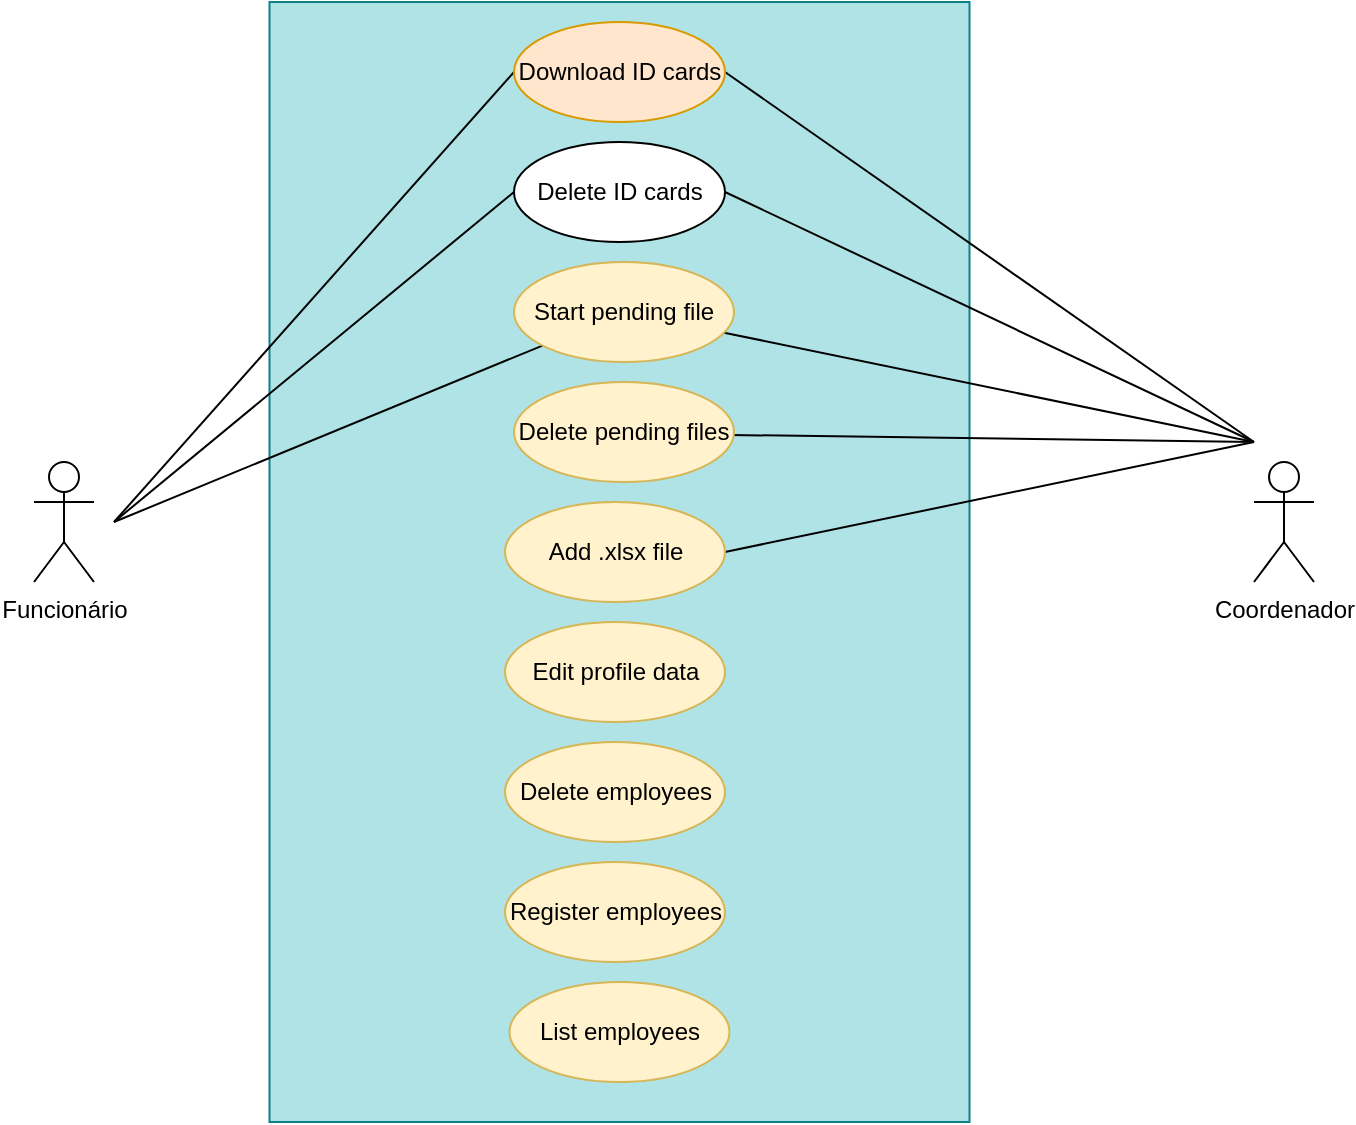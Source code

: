 <mxfile version="24.8.6">
  <diagram name="Página-1" id="IOQ1_OVzAeelWXb7oPAC">
    <mxGraphModel dx="1059" dy="560" grid="1" gridSize="10" guides="1" tooltips="1" connect="1" arrows="1" fold="1" page="1" pageScale="1" pageWidth="827" pageHeight="1169" math="0" shadow="0">
      <root>
        <mxCell id="0" />
        <mxCell id="1" parent="0" />
        <mxCell id="jc9jut94SvTGxRuUxwQM-23" value="" style="rounded=0;whiteSpace=wrap;html=1;fillColor=#b0e3e6;strokeColor=#0e8088;" vertex="1" parent="1">
          <mxGeometry x="787.75" y="560" width="350" height="560" as="geometry" />
        </mxCell>
        <mxCell id="jc9jut94SvTGxRuUxwQM-5" style="rounded=0;orthogonalLoop=1;jettySize=auto;html=1;endArrow=none;endFill=0;movable=1;resizable=1;rotatable=1;deletable=1;editable=1;locked=0;connectable=1;entryX=0;entryY=0.5;entryDx=0;entryDy=0;" edge="1" parent="1" target="jc9jut94SvTGxRuUxwQM-15">
          <mxGeometry relative="1" as="geometry">
            <mxPoint x="710" y="820" as="sourcePoint" />
          </mxGeometry>
        </mxCell>
        <mxCell id="jc9jut94SvTGxRuUxwQM-25" style="rounded=0;orthogonalLoop=1;jettySize=auto;html=1;entryX=0;entryY=0.5;entryDx=0;entryDy=0;endArrow=none;endFill=0;" edge="1" parent="1" target="jc9jut94SvTGxRuUxwQM-21">
          <mxGeometry relative="1" as="geometry">
            <mxPoint x="710" y="820" as="sourcePoint" />
          </mxGeometry>
        </mxCell>
        <mxCell id="jc9jut94SvTGxRuUxwQM-6" value="Funcionário" style="shape=umlActor;verticalLabelPosition=bottom;verticalAlign=top;html=1;outlineConnect=0;movable=1;resizable=1;rotatable=1;deletable=1;editable=1;locked=0;connectable=1;container=0;" vertex="1" parent="1">
          <mxGeometry x="670" y="790" width="30" height="60" as="geometry" />
        </mxCell>
        <mxCell id="jc9jut94SvTGxRuUxwQM-7" style="rounded=0;orthogonalLoop=1;jettySize=auto;html=1;entryX=1;entryY=0.5;entryDx=0;entryDy=0;fillColor=#f8cecc;strokeColor=#000000;endArrow=none;endFill=0;movable=1;resizable=1;rotatable=1;deletable=1;editable=1;locked=0;connectable=1;" edge="1" parent="1" target="jc9jut94SvTGxRuUxwQM-12">
          <mxGeometry relative="1" as="geometry">
            <mxPoint x="1280" y="780" as="sourcePoint" />
          </mxGeometry>
        </mxCell>
        <mxCell id="jc9jut94SvTGxRuUxwQM-8" style="rounded=0;orthogonalLoop=1;jettySize=auto;html=1;endArrow=none;endFill=0;movable=1;resizable=1;rotatable=1;deletable=1;editable=1;locked=0;connectable=1;" edge="1" parent="1" target="jc9jut94SvTGxRuUxwQM-13">
          <mxGeometry relative="1" as="geometry">
            <mxPoint x="1280" y="780" as="sourcePoint" />
          </mxGeometry>
        </mxCell>
        <mxCell id="jc9jut94SvTGxRuUxwQM-9" style="rounded=0;orthogonalLoop=1;jettySize=auto;html=1;entryX=0;entryY=0.5;entryDx=0;entryDy=0;endArrow=none;endFill=0;movable=1;resizable=1;rotatable=1;deletable=1;editable=1;locked=0;connectable=1;" edge="1" parent="1" target="jc9jut94SvTGxRuUxwQM-14">
          <mxGeometry relative="1" as="geometry">
            <mxPoint x="1280" y="780" as="sourcePoint" />
          </mxGeometry>
        </mxCell>
        <mxCell id="jc9jut94SvTGxRuUxwQM-10" style="rounded=0;orthogonalLoop=1;jettySize=auto;html=1;entryX=1;entryY=0.5;entryDx=0;entryDy=0;endArrow=none;endFill=0;movable=1;resizable=1;rotatable=1;deletable=1;editable=1;locked=0;connectable=1;" edge="1" parent="1" target="jc9jut94SvTGxRuUxwQM-15">
          <mxGeometry relative="1" as="geometry">
            <mxPoint x="1280" y="780" as="sourcePoint" />
          </mxGeometry>
        </mxCell>
        <mxCell id="jc9jut94SvTGxRuUxwQM-26" style="rounded=0;orthogonalLoop=1;jettySize=auto;html=1;entryX=1;entryY=0.5;entryDx=0;entryDy=0;endArrow=none;endFill=0;" edge="1" parent="1" target="jc9jut94SvTGxRuUxwQM-21">
          <mxGeometry relative="1" as="geometry">
            <mxPoint x="1280" y="780" as="sourcePoint" />
          </mxGeometry>
        </mxCell>
        <mxCell id="jc9jut94SvTGxRuUxwQM-11" value="Coordenador" style="shape=umlActor;verticalLabelPosition=bottom;verticalAlign=top;html=1;outlineConnect=0;movable=1;resizable=1;rotatable=1;deletable=1;editable=1;locked=0;connectable=1;container=0;" vertex="1" parent="1">
          <mxGeometry x="1280" y="790" width="30" height="60" as="geometry" />
        </mxCell>
        <mxCell id="jc9jut94SvTGxRuUxwQM-12" value="Add .xlsx file" style="ellipse;whiteSpace=wrap;html=1;fillColor=#fff2cc;strokeColor=#d6b656;movable=1;resizable=1;rotatable=1;deletable=1;editable=1;locked=0;connectable=1;container=0;" vertex="1" parent="1">
          <mxGeometry x="905.5" y="810" width="110" height="50" as="geometry" />
        </mxCell>
        <mxCell id="jc9jut94SvTGxRuUxwQM-27" style="rounded=0;orthogonalLoop=1;jettySize=auto;html=1;endArrow=none;endFill=0;" edge="1" parent="1" source="jc9jut94SvTGxRuUxwQM-13">
          <mxGeometry relative="1" as="geometry">
            <mxPoint x="710" y="820" as="targetPoint" />
          </mxGeometry>
        </mxCell>
        <mxCell id="jc9jut94SvTGxRuUxwQM-13" value="Start pending file" style="ellipse;whiteSpace=wrap;html=1;fillColor=#fff2cc;strokeColor=#d6b656;movable=1;resizable=1;rotatable=1;deletable=1;editable=1;locked=0;connectable=1;container=0;" vertex="1" parent="1">
          <mxGeometry x="910" y="690" width="110" height="50" as="geometry" />
        </mxCell>
        <mxCell id="jc9jut94SvTGxRuUxwQM-14" value="Delete pending files" style="ellipse;whiteSpace=wrap;html=1;fillColor=#fff2cc;strokeColor=#d6b656;movable=1;resizable=1;rotatable=1;deletable=1;editable=1;locked=0;connectable=1;container=0;" vertex="1" parent="1">
          <mxGeometry x="910" y="750" width="110" height="50" as="geometry" />
        </mxCell>
        <mxCell id="jc9jut94SvTGxRuUxwQM-15" value="Download ID cards" style="ellipse;whiteSpace=wrap;html=1;fillColor=#ffe6cc;strokeColor=#d79b00;movable=1;resizable=1;rotatable=1;deletable=1;editable=1;locked=0;connectable=1;container=0;" vertex="1" parent="1">
          <mxGeometry x="910" y="570" width="105.5" height="50" as="geometry" />
        </mxCell>
        <mxCell id="jc9jut94SvTGxRuUxwQM-21" value="Delete ID cards" style="ellipse;whiteSpace=wrap;html=1;movable=1;resizable=1;rotatable=1;deletable=1;editable=1;locked=0;connectable=1;container=0;" vertex="1" parent="1">
          <mxGeometry x="910" y="630" width="105.5" height="50" as="geometry" />
        </mxCell>
        <mxCell id="jc9jut94SvTGxRuUxwQM-30" value="Edit profile data" style="ellipse;whiteSpace=wrap;html=1;fillColor=#fff2cc;strokeColor=#d6b656;movable=1;resizable=1;rotatable=1;deletable=1;editable=1;locked=0;connectable=1;container=0;" vertex="1" parent="1">
          <mxGeometry x="905.5" y="870" width="110" height="50" as="geometry" />
        </mxCell>
        <mxCell id="jc9jut94SvTGxRuUxwQM-31" value="Delete employees" style="ellipse;whiteSpace=wrap;html=1;fillColor=#fff2cc;strokeColor=#d6b656;movable=1;resizable=1;rotatable=1;deletable=1;editable=1;locked=0;connectable=1;container=0;" vertex="1" parent="1">
          <mxGeometry x="905.5" y="930" width="110" height="50" as="geometry" />
        </mxCell>
        <mxCell id="jc9jut94SvTGxRuUxwQM-32" value="Register employees" style="ellipse;whiteSpace=wrap;html=1;fillColor=#fff2cc;strokeColor=#d6b656;movable=1;resizable=1;rotatable=1;deletable=1;editable=1;locked=0;connectable=1;container=0;" vertex="1" parent="1">
          <mxGeometry x="905.5" y="990" width="110" height="50" as="geometry" />
        </mxCell>
        <mxCell id="jc9jut94SvTGxRuUxwQM-33" value="List employees" style="ellipse;whiteSpace=wrap;html=1;fillColor=#fff2cc;strokeColor=#d6b656;movable=1;resizable=1;rotatable=1;deletable=1;editable=1;locked=0;connectable=1;container=0;" vertex="1" parent="1">
          <mxGeometry x="907.75" y="1050" width="110" height="50" as="geometry" />
        </mxCell>
      </root>
    </mxGraphModel>
  </diagram>
</mxfile>
